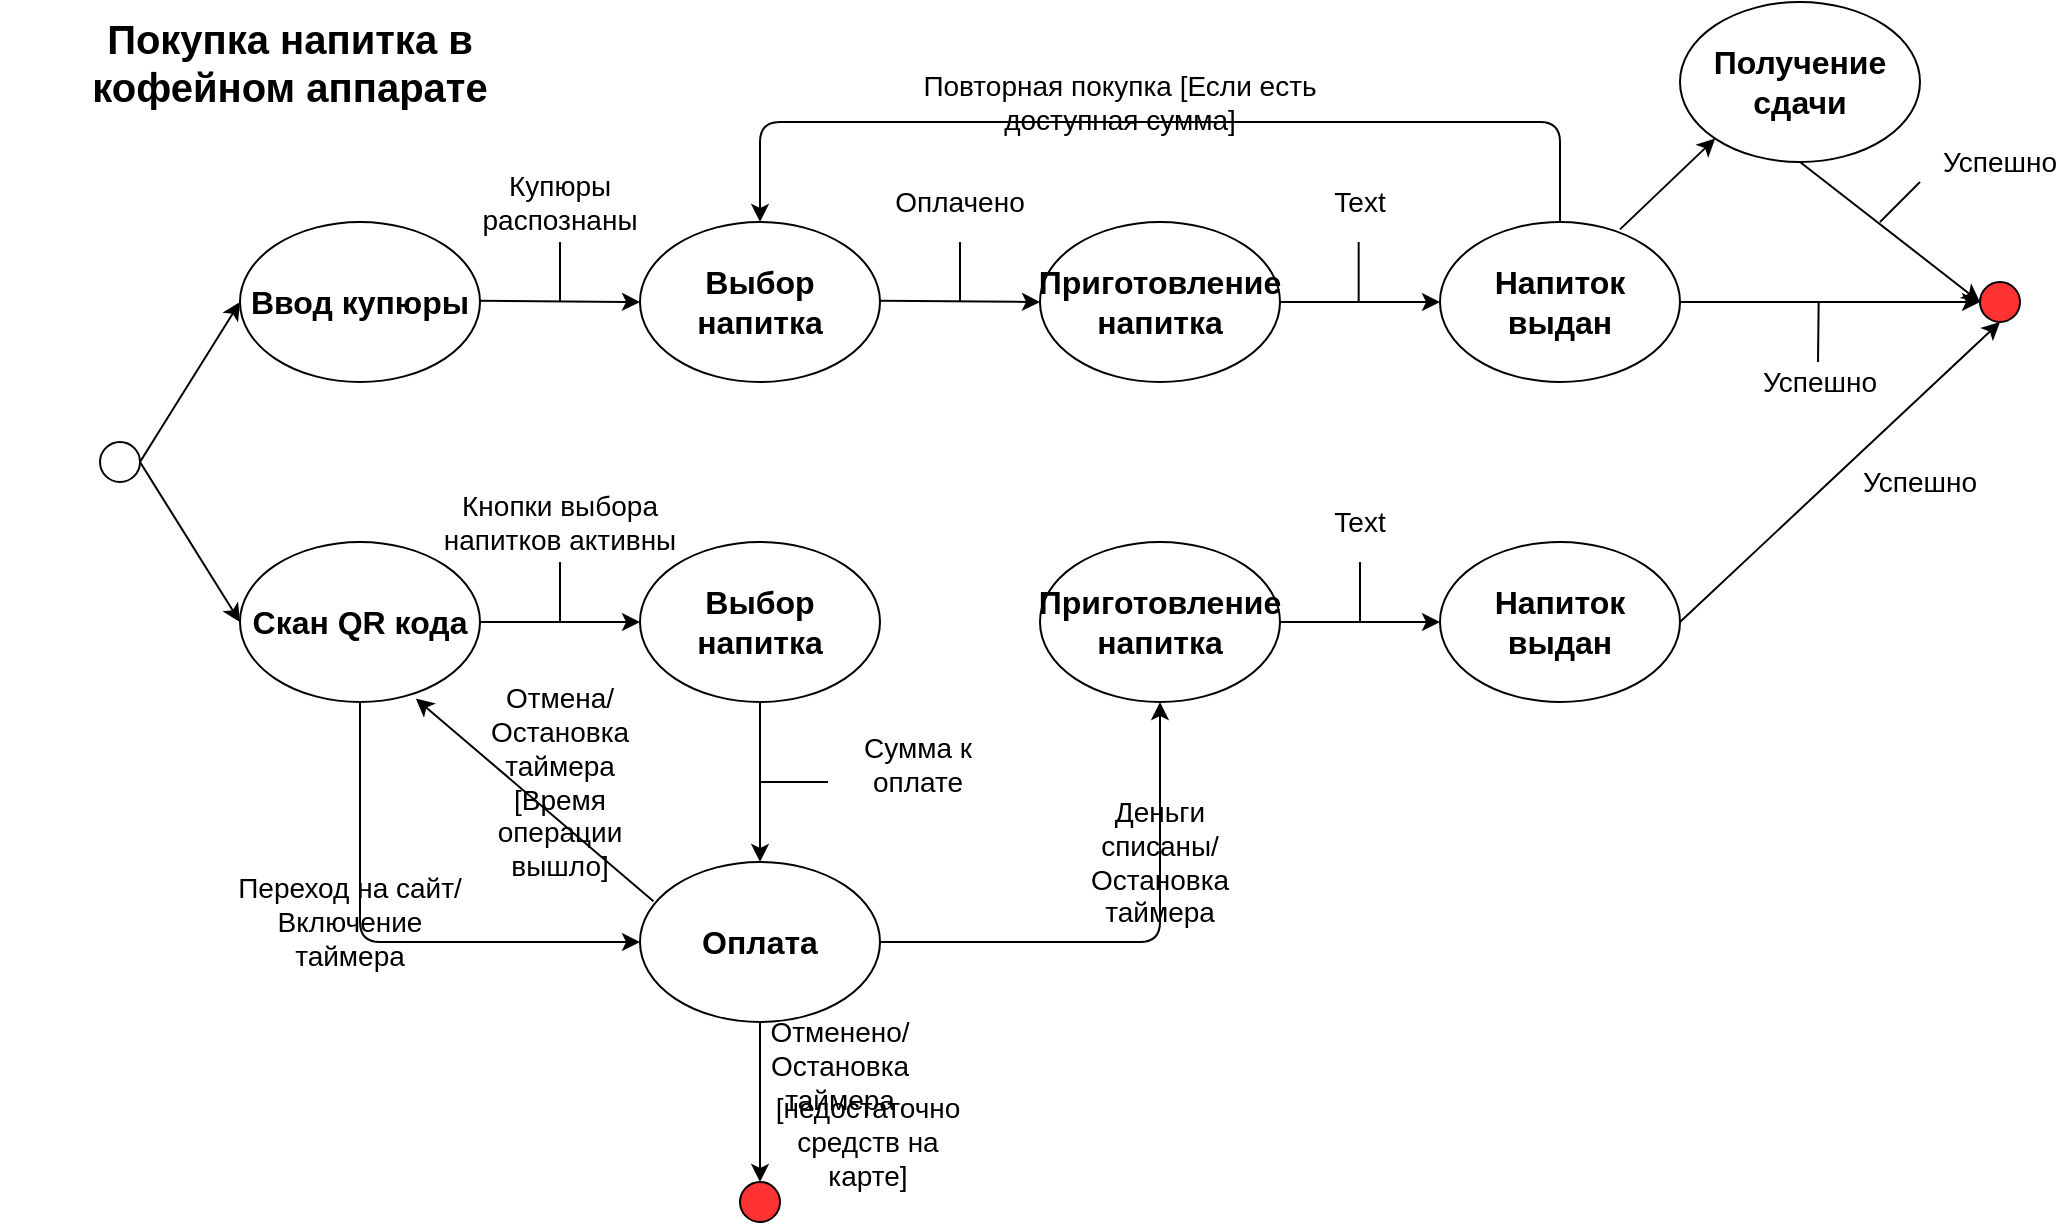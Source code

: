 <mxfile version="14.9.3" type="github"><diagram id="RtKVgwI8LKLtnPYbiTse" name="Страница 1"><mxGraphModel dx="2099" dy="808" grid="1" gridSize="10" guides="1" tooltips="1" connect="1" arrows="1" fold="1" page="1" pageScale="1" pageWidth="827" pageHeight="1169" math="0" shadow="0"><root><mxCell id="0"/><mxCell id="1" parent="0"/><mxCell id="d9L4xeu3WhDJG25QOcqW-1" value="Покупка напитка в кофейном аппарате" style="text;html=1;strokeColor=none;fillColor=none;align=center;verticalAlign=middle;whiteSpace=wrap;rounded=0;fontStyle=1;fontSize=20;" vertex="1" parent="1"><mxGeometry x="-40" y="110" width="290" height="20" as="geometry"/></mxCell><mxCell id="d9L4xeu3WhDJG25QOcqW-2" value="" style="ellipse;whiteSpace=wrap;html=1;aspect=fixed;fontSize=16;" vertex="1" parent="1"><mxGeometry x="10" y="310" width="20" height="20" as="geometry"/></mxCell><mxCell id="d9L4xeu3WhDJG25QOcqW-5" value="&lt;div style=&quot;font-size: 16px&quot;&gt;Приготовление &lt;br&gt;&lt;/div&gt;&lt;div style=&quot;font-size: 16px&quot;&gt;напитка&lt;br&gt;&lt;/div&gt;" style="ellipse;whiteSpace=wrap;html=1;fontStyle=1" vertex="1" parent="1"><mxGeometry x="480" y="200" width="120" height="80" as="geometry"/></mxCell><mxCell id="d9L4xeu3WhDJG25QOcqW-6" value="Выбор напитка " style="ellipse;whiteSpace=wrap;html=1;fontSize=16;fontStyle=1" vertex="1" parent="1"><mxGeometry x="280" y="200" width="120" height="80" as="geometry"/></mxCell><mxCell id="d9L4xeu3WhDJG25QOcqW-7" value="Скан QR кода" style="ellipse;whiteSpace=wrap;html=1;fontSize=16;fontStyle=1" vertex="1" parent="1"><mxGeometry x="80" y="360" width="120" height="80" as="geometry"/></mxCell><mxCell id="d9L4xeu3WhDJG25QOcqW-8" value="&lt;div style=&quot;font-size: 16px;&quot;&gt;Ввод купюры&lt;/div&gt;" style="ellipse;whiteSpace=wrap;html=1;fontSize=16;fontStyle=1" vertex="1" parent="1"><mxGeometry x="80" y="200" width="120" height="80" as="geometry"/></mxCell><mxCell id="d9L4xeu3WhDJG25QOcqW-10" value="&lt;div&gt;Приготовление &lt;br&gt;&lt;/div&gt;&lt;div&gt;напитка &lt;br&gt;&lt;/div&gt;" style="ellipse;whiteSpace=wrap;html=1;fontStyle=1;fontSize=16;" vertex="1" parent="1"><mxGeometry x="480" y="360" width="120" height="80" as="geometry"/></mxCell><mxCell id="d9L4xeu3WhDJG25QOcqW-11" value="Выбор напитка " style="ellipse;whiteSpace=wrap;html=1;fontStyle=1;fontSize=16;" vertex="1" parent="1"><mxGeometry x="280" y="360" width="120" height="80" as="geometry"/></mxCell><mxCell id="d9L4xeu3WhDJG25QOcqW-12" value="&lt;div&gt;Получение &lt;br&gt;&lt;/div&gt;&lt;div&gt;сдачи&lt;br&gt;&lt;/div&gt;" style="ellipse;whiteSpace=wrap;html=1;fontStyle=1;fontSize=16;" vertex="1" parent="1"><mxGeometry x="800" y="90" width="120" height="80" as="geometry"/></mxCell><mxCell id="d9L4xeu3WhDJG25QOcqW-14" value="" style="ellipse;whiteSpace=wrap;html=1;aspect=fixed;fontSize=16;fillColor=#FF3333;" vertex="1" parent="1"><mxGeometry x="950" y="230" width="20" height="20" as="geometry"/></mxCell><mxCell id="d9L4xeu3WhDJG25QOcqW-17" value="Оплата" style="ellipse;whiteSpace=wrap;html=1;fontStyle=1;fontSize=16;" vertex="1" parent="1"><mxGeometry x="280" y="520" width="120" height="80" as="geometry"/></mxCell><mxCell id="d9L4xeu3WhDJG25QOcqW-18" value="&lt;div&gt;Напиток &lt;br&gt;&lt;/div&gt;&lt;div&gt;выдан&lt;br&gt;&lt;/div&gt;" style="ellipse;whiteSpace=wrap;html=1;fontSize=16;fontStyle=1" vertex="1" parent="1"><mxGeometry x="680" y="200" width="120" height="80" as="geometry"/></mxCell><mxCell id="d9L4xeu3WhDJG25QOcqW-19" value="" style="endArrow=classic;html=1;fontSize=16;entryX=0;entryY=0.5;entryDx=0;entryDy=0;" edge="1" parent="1" target="d9L4xeu3WhDJG25QOcqW-6"><mxGeometry width="50" height="50" relative="1" as="geometry"><mxPoint x="200" y="239.33" as="sourcePoint"/><mxPoint x="270" y="239.33" as="targetPoint"/></mxGeometry></mxCell><mxCell id="d9L4xeu3WhDJG25QOcqW-20" value="" style="endArrow=classic;html=1;fontSize=16;entryX=0;entryY=0.5;entryDx=0;entryDy=0;" edge="1" parent="1"><mxGeometry width="50" height="50" relative="1" as="geometry"><mxPoint x="400" y="239.33" as="sourcePoint"/><mxPoint x="480" y="240" as="targetPoint"/></mxGeometry></mxCell><mxCell id="d9L4xeu3WhDJG25QOcqW-22" value="" style="endArrow=classic;html=1;fontSize=16;entryX=0;entryY=0.5;entryDx=0;entryDy=0;exitX=1;exitY=0.5;exitDx=0;exitDy=0;" edge="1" parent="1" source="d9L4xeu3WhDJG25QOcqW-7" target="d9L4xeu3WhDJG25QOcqW-11"><mxGeometry width="50" height="50" relative="1" as="geometry"><mxPoint x="200" y="399.33" as="sourcePoint"/><mxPoint x="280" y="400" as="targetPoint"/></mxGeometry></mxCell><mxCell id="d9L4xeu3WhDJG25QOcqW-24" value="" style="endArrow=classic;html=1;fontSize=16;exitX=1;exitY=0.5;exitDx=0;exitDy=0;entryX=0;entryY=0.5;entryDx=0;entryDy=0;" edge="1" parent="1" source="d9L4xeu3WhDJG25QOcqW-5" target="d9L4xeu3WhDJG25QOcqW-18"><mxGeometry width="50" height="50" relative="1" as="geometry"><mxPoint x="630" y="239.33" as="sourcePoint"/><mxPoint x="680" y="320" as="targetPoint"/></mxGeometry></mxCell><mxCell id="d9L4xeu3WhDJG25QOcqW-25" value="" style="endArrow=classic;html=1;fontSize=16;entryX=0;entryY=0.5;entryDx=0;entryDy=0;exitX=1;exitY=0.5;exitDx=0;exitDy=0;" edge="1" parent="1" source="d9L4xeu3WhDJG25QOcqW-18" target="d9L4xeu3WhDJG25QOcqW-14"><mxGeometry width="50" height="50" relative="1" as="geometry"><mxPoint x="720" y="540" as="sourcePoint"/><mxPoint x="800" y="540.67" as="targetPoint"/></mxGeometry></mxCell><mxCell id="d9L4xeu3WhDJG25QOcqW-26" value="" style="endArrow=classic;html=1;fontSize=16;entryX=0;entryY=0.5;entryDx=0;entryDy=0;exitX=1;exitY=0.5;exitDx=0;exitDy=0;" edge="1" parent="1" source="d9L4xeu3WhDJG25QOcqW-2" target="d9L4xeu3WhDJG25QOcqW-8"><mxGeometry width="50" height="50" relative="1" as="geometry"><mxPoint x="690" y="520" as="sourcePoint"/><mxPoint x="770" y="520.67" as="targetPoint"/></mxGeometry></mxCell><mxCell id="d9L4xeu3WhDJG25QOcqW-27" value="" style="endArrow=classic;html=1;fontSize=16;entryX=0;entryY=0.5;entryDx=0;entryDy=0;exitX=1;exitY=0.5;exitDx=0;exitDy=0;" edge="1" parent="1" source="d9L4xeu3WhDJG25QOcqW-2" target="d9L4xeu3WhDJG25QOcqW-7"><mxGeometry width="50" height="50" relative="1" as="geometry"><mxPoint x="730" y="570" as="sourcePoint"/><mxPoint x="810" y="570.67" as="targetPoint"/></mxGeometry></mxCell><mxCell id="d9L4xeu3WhDJG25QOcqW-28" value="" style="endArrow=classic;html=1;fontSize=16;entryX=0;entryY=0.5;entryDx=0;entryDy=0;exitX=0.5;exitY=1;exitDx=0;exitDy=0;" edge="1" parent="1" source="d9L4xeu3WhDJG25QOcqW-7" target="d9L4xeu3WhDJG25QOcqW-17"><mxGeometry width="50" height="50" relative="1" as="geometry"><mxPoint x="680" y="560" as="sourcePoint"/><mxPoint x="760" y="560.67" as="targetPoint"/><Array as="points"><mxPoint x="140" y="560"/></Array></mxGeometry></mxCell><mxCell id="d9L4xeu3WhDJG25QOcqW-29" value="" style="endArrow=classic;html=1;fontSize=16;exitX=0.5;exitY=1;exitDx=0;exitDy=0;" edge="1" parent="1" source="d9L4xeu3WhDJG25QOcqW-11" target="d9L4xeu3WhDJG25QOcqW-17"><mxGeometry width="50" height="50" relative="1" as="geometry"><mxPoint x="730" y="540" as="sourcePoint"/><mxPoint x="810" y="540.67" as="targetPoint"/></mxGeometry></mxCell><mxCell id="d9L4xeu3WhDJG25QOcqW-30" value="" style="endArrow=classic;html=1;fontSize=16;entryX=0.5;entryY=1;entryDx=0;entryDy=0;exitX=1;exitY=0.5;exitDx=0;exitDy=0;" edge="1" parent="1" source="d9L4xeu3WhDJG25QOcqW-17" target="d9L4xeu3WhDJG25QOcqW-10"><mxGeometry width="50" height="50" relative="1" as="geometry"><mxPoint x="610" y="570" as="sourcePoint"/><mxPoint x="690" y="570.67" as="targetPoint"/><Array as="points"><mxPoint x="540" y="560"/></Array></mxGeometry></mxCell><mxCell id="d9L4xeu3WhDJG25QOcqW-32" value="" style="endArrow=classic;html=1;fontSize=16;exitX=0.5;exitY=1;exitDx=0;exitDy=0;entryX=0;entryY=0.5;entryDx=0;entryDy=0;" edge="1" parent="1" source="d9L4xeu3WhDJG25QOcqW-12" target="d9L4xeu3WhDJG25QOcqW-14"><mxGeometry width="50" height="50" relative="1" as="geometry"><mxPoint x="780" y="450" as="sourcePoint"/><mxPoint x="950" y="320" as="targetPoint"/></mxGeometry></mxCell><mxCell id="d9L4xeu3WhDJG25QOcqW-36" value="" style="endArrow=classic;html=1;fontSize=16;entryX=0.5;entryY=0;entryDx=0;entryDy=0;" edge="1" parent="1" target="d9L4xeu3WhDJG25QOcqW-6"><mxGeometry width="50" height="50" relative="1" as="geometry"><mxPoint x="740" y="200" as="sourcePoint"/><mxPoint x="620" y="200" as="targetPoint"/><Array as="points"><mxPoint x="740" y="150"/><mxPoint x="340" y="150"/></Array></mxGeometry></mxCell><mxCell id="d9L4xeu3WhDJG25QOcqW-37" value="Купюры распознаны" style="text;html=1;strokeColor=none;fillColor=none;align=center;verticalAlign=middle;whiteSpace=wrap;rounded=0;fontSize=14;" vertex="1" parent="1"><mxGeometry x="220" y="180" width="40" height="20" as="geometry"/></mxCell><mxCell id="d9L4xeu3WhDJG25QOcqW-38" value="" style="endArrow=none;html=1;fontSize=16;" edge="1" parent="1"><mxGeometry width="50" height="50" relative="1" as="geometry"><mxPoint x="440" y="240" as="sourcePoint"/><mxPoint x="440" y="210" as="targetPoint"/></mxGeometry></mxCell><mxCell id="d9L4xeu3WhDJG25QOcqW-39" value="" style="endArrow=none;html=1;fontSize=16;" edge="1" parent="1"><mxGeometry width="50" height="50" relative="1" as="geometry"><mxPoint x="240" y="240" as="sourcePoint"/><mxPoint x="240" y="210" as="targetPoint"/></mxGeometry></mxCell><mxCell id="d9L4xeu3WhDJG25QOcqW-41" value="Оплачено" style="text;html=1;strokeColor=none;fillColor=none;align=center;verticalAlign=middle;whiteSpace=wrap;rounded=0;fontSize=14;" vertex="1" parent="1"><mxGeometry x="420" y="180" width="40" height="20" as="geometry"/></mxCell><mxCell id="d9L4xeu3WhDJG25QOcqW-42" value="" style="endArrow=classic;html=1;fontSize=14;exitX=0.75;exitY=0.046;exitDx=0;exitDy=0;exitPerimeter=0;entryX=0;entryY=1;entryDx=0;entryDy=0;" edge="1" parent="1" source="d9L4xeu3WhDJG25QOcqW-18" target="d9L4xeu3WhDJG25QOcqW-12"><mxGeometry width="50" height="50" relative="1" as="geometry"><mxPoint x="835" y="370" as="sourcePoint"/><mxPoint x="885" y="320" as="targetPoint"/></mxGeometry></mxCell><mxCell id="d9L4xeu3WhDJG25QOcqW-43" value="Переход на сайт/Включение таймера" style="text;html=1;strokeColor=none;fillColor=none;align=center;verticalAlign=middle;whiteSpace=wrap;rounded=0;fontSize=14;" vertex="1" parent="1"><mxGeometry x="70" y="540" width="130" height="20" as="geometry"/></mxCell><mxCell id="d9L4xeu3WhDJG25QOcqW-48" value="" style="ellipse;whiteSpace=wrap;html=1;aspect=fixed;fontSize=16;fillColor=#FF3333;" vertex="1" parent="1"><mxGeometry x="330" y="680" width="20" height="20" as="geometry"/></mxCell><mxCell id="d9L4xeu3WhDJG25QOcqW-51" value="" style="endArrow=classic;html=1;fontSize=14;exitX=0.5;exitY=1;exitDx=0;exitDy=0;" edge="1" parent="1" source="d9L4xeu3WhDJG25QOcqW-17"><mxGeometry width="50" height="50" relative="1" as="geometry"><mxPoint x="400" y="470" as="sourcePoint"/><mxPoint x="340" y="680" as="targetPoint"/></mxGeometry></mxCell><mxCell id="d9L4xeu3WhDJG25QOcqW-53" value="Успешно" style="text;html=1;strokeColor=none;fillColor=none;align=center;verticalAlign=middle;whiteSpace=wrap;rounded=0;fontSize=14;" vertex="1" parent="1"><mxGeometry x="940" y="160" width="40" height="20" as="geometry"/></mxCell><mxCell id="d9L4xeu3WhDJG25QOcqW-55" value="Успешно" style="text;html=1;strokeColor=none;fillColor=none;align=center;verticalAlign=middle;whiteSpace=wrap;rounded=0;fontSize=14;" vertex="1" parent="1"><mxGeometry x="850" y="270" width="40" height="20" as="geometry"/></mxCell><mxCell id="d9L4xeu3WhDJG25QOcqW-56" value="" style="endArrow=none;html=1;fontSize=14;" edge="1" parent="1"><mxGeometry width="50" height="50" relative="1" as="geometry"><mxPoint x="869" y="270" as="sourcePoint"/><mxPoint x="869.33" y="240" as="targetPoint"/></mxGeometry></mxCell><mxCell id="d9L4xeu3WhDJG25QOcqW-58" value="" style="endArrow=none;html=1;fontSize=14;" edge="1" parent="1"><mxGeometry width="50" height="50" relative="1" as="geometry"><mxPoint x="900" y="200" as="sourcePoint"/><mxPoint x="920" y="180" as="targetPoint"/></mxGeometry></mxCell><mxCell id="d9L4xeu3WhDJG25QOcqW-59" value="" style="endArrow=classic;html=1;fontSize=14;exitX=0.056;exitY=0.246;exitDx=0;exitDy=0;exitPerimeter=0;entryX=0.733;entryY=0.979;entryDx=0;entryDy=0;entryPerimeter=0;" edge="1" parent="1" source="d9L4xeu3WhDJG25QOcqW-17" target="d9L4xeu3WhDJG25QOcqW-7"><mxGeometry width="50" height="50" relative="1" as="geometry"><mxPoint x="640" y="585" as="sourcePoint"/><mxPoint x="160" y="430" as="targetPoint"/></mxGeometry></mxCell><mxCell id="d9L4xeu3WhDJG25QOcqW-60" value="Деньги списаны/Остановка таймера" style="text;html=1;strokeColor=none;fillColor=none;align=center;verticalAlign=middle;whiteSpace=wrap;rounded=0;fontSize=14;" vertex="1" parent="1"><mxGeometry x="520" y="510" width="40" height="20" as="geometry"/></mxCell><mxCell id="d9L4xeu3WhDJG25QOcqW-63" value="Успешно" style="text;html=1;strokeColor=none;fillColor=none;align=center;verticalAlign=middle;whiteSpace=wrap;rounded=0;fontSize=14;" vertex="1" parent="1"><mxGeometry x="900" y="320" width="40" height="20" as="geometry"/></mxCell><mxCell id="d9L4xeu3WhDJG25QOcqW-64" value="&lt;div&gt;Напиток &lt;br&gt;&lt;/div&gt;&lt;div&gt;выдан&lt;br&gt;&lt;/div&gt;" style="ellipse;whiteSpace=wrap;html=1;fontSize=16;fontStyle=1" vertex="1" parent="1"><mxGeometry x="680" y="360" width="120" height="80" as="geometry"/></mxCell><mxCell id="d9L4xeu3WhDJG25QOcqW-65" value="" style="endArrow=classic;html=1;fontSize=16;exitX=1;exitY=0.5;exitDx=0;exitDy=0;entryX=0;entryY=0.5;entryDx=0;entryDy=0;" edge="1" parent="1" source="d9L4xeu3WhDJG25QOcqW-10" target="d9L4xeu3WhDJG25QOcqW-64"><mxGeometry width="50" height="50" relative="1" as="geometry"><mxPoint x="640" y="400" as="sourcePoint"/><mxPoint x="680" y="400" as="targetPoint"/></mxGeometry></mxCell><mxCell id="d9L4xeu3WhDJG25QOcqW-66" value="" style="endArrow=classic;html=1;fontSize=16;exitX=1;exitY=0.5;exitDx=0;exitDy=0;entryX=0.5;entryY=1;entryDx=0;entryDy=0;" edge="1" parent="1" source="d9L4xeu3WhDJG25QOcqW-64" target="d9L4xeu3WhDJG25QOcqW-14"><mxGeometry width="50" height="50" relative="1" as="geometry"><mxPoint x="710" y="640" as="sourcePoint"/><mxPoint x="790" y="640" as="targetPoint"/></mxGeometry></mxCell><mxCell id="d9L4xeu3WhDJG25QOcqW-68" value="&lt;div&gt;Отменено/Остановка таймера&lt;/div&gt;&lt;div&gt;&lt;br&gt;&lt;/div&gt;" style="text;html=1;strokeColor=none;fillColor=none;align=center;verticalAlign=middle;whiteSpace=wrap;rounded=0;fontSize=14;" vertex="1" parent="1"><mxGeometry x="360" y="620" width="40" height="20" as="geometry"/></mxCell><mxCell id="d9L4xeu3WhDJG25QOcqW-72" value="[недостаточно средств на карте]" style="text;html=1;strokeColor=none;fillColor=none;align=center;verticalAlign=middle;whiteSpace=wrap;rounded=0;fontSize=14;" vertex="1" parent="1"><mxGeometry x="374" y="650" width="40" height="20" as="geometry"/></mxCell><mxCell id="d9L4xeu3WhDJG25QOcqW-73" value="Отмена/Остановка таймера [Время операции вышло]" style="text;html=1;strokeColor=none;fillColor=none;align=center;verticalAlign=middle;whiteSpace=wrap;rounded=0;fontSize=14;" vertex="1" parent="1"><mxGeometry x="220" y="470" width="40" height="20" as="geometry"/></mxCell><mxCell id="d9L4xeu3WhDJG25QOcqW-76" value="" style="endArrow=none;html=1;fontSize=14;" edge="1" parent="1"><mxGeometry width="50" height="50" relative="1" as="geometry"><mxPoint x="240" y="400" as="sourcePoint"/><mxPoint x="240" y="370" as="targetPoint"/></mxGeometry></mxCell><mxCell id="d9L4xeu3WhDJG25QOcqW-77" value="" style="endArrow=none;html=1;fontSize=14;" edge="1" parent="1"><mxGeometry width="50" height="50" relative="1" as="geometry"><mxPoint x="640" y="400" as="sourcePoint"/><mxPoint x="640" y="370" as="targetPoint"/><Array as="points"/></mxGeometry></mxCell><mxCell id="d9L4xeu3WhDJG25QOcqW-78" value="Кнопки выбора напитков активны" style="text;html=1;strokeColor=none;fillColor=none;align=center;verticalAlign=middle;whiteSpace=wrap;rounded=0;fontSize=14;" vertex="1" parent="1"><mxGeometry x="175" y="340" width="130" height="20" as="geometry"/></mxCell><mxCell id="d9L4xeu3WhDJG25QOcqW-79" value="Text" style="text;html=1;strokeColor=none;fillColor=none;align=center;verticalAlign=middle;whiteSpace=wrap;rounded=0;fontSize=14;" vertex="1" parent="1"><mxGeometry x="620" y="340" width="40" height="20" as="geometry"/></mxCell><mxCell id="d9L4xeu3WhDJG25QOcqW-82" value="Повторная покупка [Если есть доступная сумма]" style="text;html=1;strokeColor=none;fillColor=none;align=center;verticalAlign=middle;whiteSpace=wrap;rounded=0;fontSize=14;" vertex="1" parent="1"><mxGeometry x="420" y="130" width="200" height="20" as="geometry"/></mxCell><mxCell id="d9L4xeu3WhDJG25QOcqW-84" value="Text" style="text;html=1;strokeColor=none;fillColor=none;align=center;verticalAlign=middle;whiteSpace=wrap;rounded=0;fontSize=14;" vertex="1" parent="1"><mxGeometry x="620" y="180" width="40" height="20" as="geometry"/></mxCell><mxCell id="d9L4xeu3WhDJG25QOcqW-86" value="" style="endArrow=none;html=1;fontSize=14;" edge="1" parent="1"><mxGeometry width="50" height="50" relative="1" as="geometry"><mxPoint x="639.33" y="240" as="sourcePoint"/><mxPoint x="639.33" y="210" as="targetPoint"/><Array as="points"/></mxGeometry></mxCell><mxCell id="d9L4xeu3WhDJG25QOcqW-87" value="&lt;div&gt;Сумма к оплате&lt;/div&gt;&lt;div&gt;&lt;br&gt;&lt;/div&gt;" style="text;html=1;strokeColor=none;fillColor=none;align=center;verticalAlign=middle;whiteSpace=wrap;rounded=0;fontSize=14;" vertex="1" parent="1"><mxGeometry x="374" y="470" width="90" height="20" as="geometry"/></mxCell><mxCell id="d9L4xeu3WhDJG25QOcqW-91" value="" style="endArrow=none;html=1;fontSize=14;" edge="1" parent="1" target="d9L4xeu3WhDJG25QOcqW-87"><mxGeometry width="50" height="50" relative="1" as="geometry"><mxPoint x="340" y="480" as="sourcePoint"/><mxPoint x="420" y="520" as="targetPoint"/></mxGeometry></mxCell></root></mxGraphModel></diagram></mxfile>